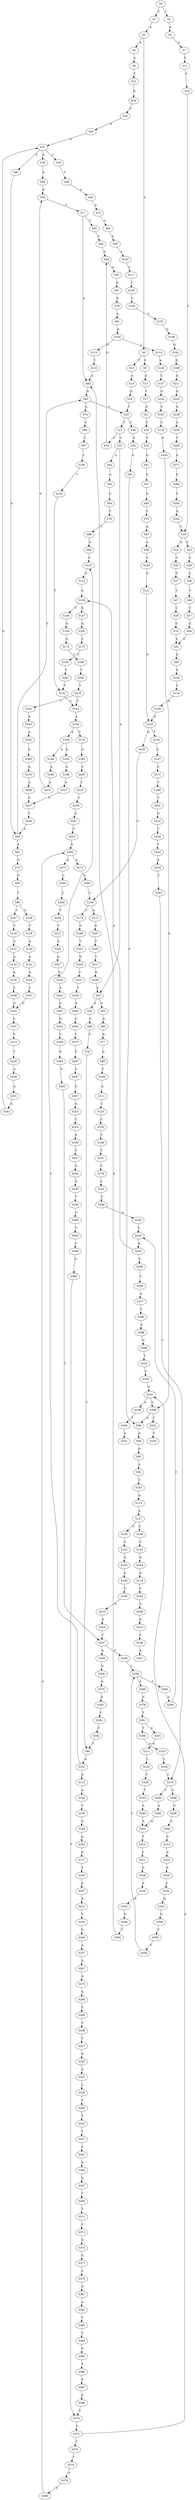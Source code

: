 strict digraph  {
	S0 -> S1 [ label = C ];
	S0 -> S2 [ label = T ];
	S1 -> S3 [ label = A ];
	S2 -> S4 [ label = A ];
	S3 -> S5 [ label = A ];
	S3 -> S6 [ label = G ];
	S4 -> S7 [ label = G ];
	S5 -> S8 [ label = C ];
	S6 -> S9 [ label = C ];
	S6 -> S10 [ label = T ];
	S7 -> S11 [ label = T ];
	S8 -> S12 [ label = T ];
	S9 -> S13 [ label = A ];
	S10 -> S14 [ label = A ];
	S11 -> S15 [ label = A ];
	S12 -> S16 [ label = A ];
	S13 -> S17 [ label = T ];
	S14 -> S18 [ label = G ];
	S15 -> S19 [ label = T ];
	S16 -> S20 [ label = A ];
	S17 -> S21 [ label = G ];
	S18 -> S22 [ label = T ];
	S19 -> S23 [ label = C ];
	S19 -> S24 [ label = A ];
	S20 -> S25 [ label = A ];
	S21 -> S26 [ label = C ];
	S22 -> S27 [ label = T ];
	S22 -> S28 [ label = C ];
	S23 -> S29 [ label = C ];
	S24 -> S30 [ label = C ];
	S25 -> S31 [ label = G ];
	S26 -> S32 [ label = C ];
	S27 -> S33 [ label = G ];
	S27 -> S34 [ label = C ];
	S28 -> S35 [ label = G ];
	S29 -> S36 [ label = C ];
	S30 -> S37 [ label = C ];
	S31 -> S38 [ label = A ];
	S31 -> S39 [ label = C ];
	S31 -> S40 [ label = T ];
	S32 -> S41 [ label = G ];
	S33 -> S42 [ label = G ];
	S33 -> S43 [ label = A ];
	S34 -> S44 [ label = G ];
	S35 -> S45 [ label = G ];
	S36 -> S46 [ label = T ];
	S37 -> S47 [ label = T ];
	S38 -> S48 [ label = A ];
	S39 -> S49 [ label = T ];
	S40 -> S50 [ label = A ];
	S41 -> S51 [ label = C ];
	S42 -> S52 [ label = A ];
	S43 -> S53 [ label = G ];
	S43 -> S54 [ label = A ];
	S44 -> S55 [ label = A ];
	S45 -> S56 [ label = A ];
	S46 -> S57 [ label = C ];
	S47 -> S58 [ label = C ];
	S48 -> S59 [ label = G ];
	S49 -> S60 [ label = A ];
	S50 -> S61 [ label = A ];
	S50 -> S62 [ label = G ];
	S51 -> S63 [ label = G ];
	S52 -> S64 [ label = C ];
	S53 -> S65 [ label = A ];
	S54 -> S66 [ label = C ];
	S55 -> S67 [ label = G ];
	S56 -> S68 [ label = G ];
	S57 -> S69 [ label = C ];
	S58 -> S70 [ label = C ];
	S59 -> S71 [ label = T ];
	S60 -> S72 [ label = A ];
	S61 -> S73 [ label = G ];
	S62 -> S22 [ label = T ];
	S62 -> S74 [ label = G ];
	S63 -> S75 [ label = C ];
	S64 -> S76 [ label = C ];
	S65 -> S77 [ label = A ];
	S66 -> S78 [ label = C ];
	S67 -> S79 [ label = G ];
	S68 -> S80 [ label = G ];
	S69 -> S81 [ label = C ];
	S70 -> S81 [ label = C ];
	S71 -> S82 [ label = T ];
	S71 -> S83 [ label = A ];
	S72 -> S84 [ label = G ];
	S73 -> S85 [ label = G ];
	S74 -> S86 [ label = G ];
	S75 -> S87 [ label = A ];
	S76 -> S88 [ label = T ];
	S77 -> S89 [ label = A ];
	S78 -> S90 [ label = T ];
	S79 -> S91 [ label = A ];
	S80 -> S92 [ label = A ];
	S81 -> S93 [ label = A ];
	S82 -> S94 [ label = C ];
	S83 -> S62 [ label = G ];
	S84 -> S95 [ label = A ];
	S85 -> S96 [ label = T ];
	S86 -> S97 [ label = C ];
	S87 -> S98 [ label = A ];
	S88 -> S99 [ label = A ];
	S89 -> S100 [ label = C ];
	S90 -> S101 [ label = A ];
	S91 -> S102 [ label = A ];
	S92 -> S103 [ label = C ];
	S93 -> S104 [ label = A ];
	S94 -> S44 [ label = G ];
	S95 -> S105 [ label = C ];
	S96 -> S106 [ label = G ];
	S96 -> S107 [ label = C ];
	S97 -> S108 [ label = C ];
	S98 -> S109 [ label = C ];
	S99 -> S110 [ label = C ];
	S100 -> S111 [ label = A ];
	S101 -> S112 [ label = G ];
	S101 -> S110 [ label = C ];
	S102 -> S113 [ label = G ];
	S102 -> S114 [ label = C ];
	S103 -> S115 [ label = G ];
	S104 -> S116 [ label = C ];
	S105 -> S117 [ label = T ];
	S106 -> S118 [ label = T ];
	S107 -> S119 [ label = T ];
	S108 -> S120 [ label = T ];
	S109 -> S121 [ label = A ];
	S110 -> S122 [ label = A ];
	S111 -> S123 [ label = C ];
	S112 -> S124 [ label = A ];
	S113 -> S125 [ label = T ];
	S114 -> S126 [ label = A ];
	S115 -> S127 [ label = A ];
	S116 -> S128 [ label = A ];
	S117 -> S129 [ label = T ];
	S118 -> S130 [ label = A ];
	S119 -> S131 [ label = A ];
	S120 -> S132 [ label = T ];
	S121 -> S133 [ label = G ];
	S122 -> S134 [ label = A ];
	S123 -> S135 [ label = C ];
	S124 -> S136 [ label = T ];
	S125 -> S83 [ label = A ];
	S126 -> S137 [ label = C ];
	S127 -> S138 [ label = C ];
	S127 -> S139 [ label = G ];
	S128 -> S133 [ label = G ];
	S129 -> S140 [ label = C ];
	S130 -> S141 [ label = A ];
	S131 -> S142 [ label = A ];
	S132 -> S143 [ label = C ];
	S133 -> S144 [ label = T ];
	S133 -> S145 [ label = G ];
	S134 -> S146 [ label = T ];
	S134 -> S147 [ label = G ];
	S135 -> S148 [ label = T ];
	S136 -> S149 [ label = G ];
	S137 -> S150 [ label = G ];
	S138 -> S151 [ label = C ];
	S139 -> S152 [ label = C ];
	S140 -> S153 [ label = C ];
	S141 -> S154 [ label = A ];
	S142 -> S155 [ label = A ];
	S143 -> S156 [ label = A ];
	S144 -> S157 [ label = C ];
	S145 -> S158 [ label = C ];
	S146 -> S159 [ label = G ];
	S147 -> S160 [ label = G ];
	S148 -> S161 [ label = T ];
	S149 -> S162 [ label = A ];
	S150 -> S163 [ label = T ];
	S151 -> S164 [ label = G ];
	S152 -> S165 [ label = G ];
	S153 -> S166 [ label = G ];
	S154 -> S167 [ label = C ];
	S155 -> S168 [ label = C ];
	S156 -> S169 [ label = A ];
	S156 -> S170 [ label = T ];
	S157 -> S171 [ label = C ];
	S158 -> S172 [ label = A ];
	S158 -> S173 [ label = C ];
	S159 -> S174 [ label = C ];
	S160 -> S175 [ label = C ];
	S161 -> S176 [ label = T ];
	S162 -> S177 [ label = C ];
	S163 -> S178 [ label = C ];
	S164 -> S179 [ label = A ];
	S165 -> S180 [ label = G ];
	S166 -> S181 [ label = G ];
	S167 -> S182 [ label = G ];
	S168 -> S182 [ label = G ];
	S169 -> S183 [ label = A ];
	S169 -> S184 [ label = G ];
	S170 -> S185 [ label = G ];
	S171 -> S186 [ label = T ];
	S172 -> S187 [ label = G ];
	S173 -> S188 [ label = G ];
	S174 -> S189 [ label = C ];
	S175 -> S190 [ label = C ];
	S176 -> S191 [ label = C ];
	S177 -> S192 [ label = T ];
	S178 -> S193 [ label = G ];
	S179 -> S194 [ label = C ];
	S180 -> S195 [ label = C ];
	S181 -> S196 [ label = G ];
	S182 -> S197 [ label = C ];
	S183 -> S198 [ label = A ];
	S184 -> S199 [ label = A ];
	S185 -> S200 [ label = C ];
	S186 -> S201 [ label = T ];
	S187 -> S202 [ label = T ];
	S188 -> S203 [ label = T ];
	S189 -> S204 [ label = T ];
	S190 -> S205 [ label = T ];
	S191 -> S206 [ label = T ];
	S192 -> S207 [ label = G ];
	S193 -> S208 [ label = G ];
	S194 -> S209 [ label = G ];
	S195 -> S210 [ label = G ];
	S196 -> S211 [ label = G ];
	S197 -> S212 [ label = C ];
	S198 -> S213 [ label = A ];
	S199 -> S214 [ label = A ];
	S200 -> S215 [ label = T ];
	S201 -> S216 [ label = G ];
	S202 -> S217 [ label = T ];
	S203 -> S218 [ label = G ];
	S204 -> S219 [ label = T ];
	S205 -> S132 [ label = T ];
	S206 -> S220 [ label = A ];
	S207 -> S221 [ label = A ];
	S208 -> S222 [ label = T ];
	S208 -> S56 [ label = A ];
	S209 -> S223 [ label = G ];
	S210 -> S224 [ label = G ];
	S211 -> S225 [ label = G ];
	S212 -> S226 [ label = T ];
	S213 -> S227 [ label = G ];
	S214 -> S59 [ label = G ];
	S215 -> S228 [ label = T ];
	S216 -> S229 [ label = T ];
	S217 -> S230 [ label = G ];
	S218 -> S231 [ label = C ];
	S219 -> S143 [ label = C ];
	S219 -> S232 [ label = T ];
	S220 -> S233 [ label = C ];
	S221 -> S234 [ label = T ];
	S222 -> S235 [ label = T ];
	S223 -> S236 [ label = T ];
	S224 -> S237 [ label = T ];
	S225 -> S238 [ label = A ];
	S226 -> S239 [ label = A ];
	S227 -> S240 [ label = T ];
	S228 -> S241 [ label = A ];
	S229 -> S242 [ label = T ];
	S230 -> S43 [ label = A ];
	S231 -> S243 [ label = T ];
	S232 -> S244 [ label = A ];
	S233 -> S245 [ label = A ];
	S234 -> S246 [ label = G ];
	S236 -> S247 [ label = A ];
	S237 -> S248 [ label = T ];
	S237 -> S249 [ label = A ];
	S238 -> S250 [ label = A ];
	S239 -> S251 [ label = A ];
	S240 -> S50 [ label = A ];
	S241 -> S252 [ label = C ];
	S242 -> S253 [ label = A ];
	S243 -> S254 [ label = A ];
	S244 -> S255 [ label = A ];
	S245 -> S256 [ label = T ];
	S245 -> S134 [ label = A ];
	S246 -> S257 [ label = A ];
	S248 -> S258 [ label = C ];
	S249 -> S259 [ label = G ];
	S250 -> S260 [ label = T ];
	S251 -> S261 [ label = A ];
	S252 -> S262 [ label = A ];
	S253 -> S263 [ label = T ];
	S254 -> S264 [ label = C ];
	S255 -> S265 [ label = A ];
	S256 -> S266 [ label = C ];
	S257 -> S267 [ label = G ];
	S258 -> S268 [ label = A ];
	S258 -> S269 [ label = T ];
	S259 -> S270 [ label = A ];
	S260 -> S271 [ label = A ];
	S261 -> S31 [ label = G ];
	S262 -> S272 [ label = G ];
	S262 -> S273 [ label = A ];
	S263 -> S274 [ label = T ];
	S264 -> S275 [ label = T ];
	S265 -> S276 [ label = A ];
	S266 -> S277 [ label = A ];
	S267 -> S278 [ label = G ];
	S268 -> S279 [ label = G ];
	S269 -> S280 [ label = A ];
	S270 -> S281 [ label = A ];
	S271 -> S282 [ label = G ];
	S272 -> S283 [ label = G ];
	S273 -> S284 [ label = C ];
	S274 -> S285 [ label = T ];
	S274 -> S286 [ label = C ];
	S275 -> S287 [ label = C ];
	S276 -> S288 [ label = A ];
	S277 -> S289 [ label = T ];
	S278 -> S290 [ label = G ];
	S279 -> S291 [ label = T ];
	S280 -> S233 [ label = C ];
	S281 -> S292 [ label = C ];
	S282 -> S293 [ label = T ];
	S283 -> S158 [ label = C ];
	S284 -> S294 [ label = C ];
	S285 -> S295 [ label = A ];
	S286 -> S296 [ label = G ];
	S287 -> S297 [ label = C ];
	S288 -> S227 [ label = G ];
	S289 -> S298 [ label = C ];
	S290 -> S299 [ label = T ];
	S291 -> S300 [ label = T ];
	S291 -> S301 [ label = C ];
	S292 -> S302 [ label = C ];
	S293 -> S303 [ label = A ];
	S294 -> S304 [ label = T ];
	S295 -> S305 [ label = A ];
	S296 -> S306 [ label = G ];
	S297 -> S307 [ label = G ];
	S298 -> S308 [ label = G ];
	S299 -> S309 [ label = C ];
	S300 -> S310 [ label = A ];
	S301 -> S311 [ label = A ];
	S302 -> S90 [ label = T ];
	S303 -> S19 [ label = T ];
	S304 -> S312 [ label = T ];
	S305 -> S313 [ label = T ];
	S306 -> S314 [ label = G ];
	S307 -> S315 [ label = G ];
	S308 -> S316 [ label = T ];
	S309 -> S317 [ label = T ];
	S310 -> S318 [ label = T ];
	S311 -> S319 [ label = T ];
	S312 -> S320 [ label = A ];
	S313 -> S321 [ label = C ];
	S314 -> S322 [ label = A ];
	S315 -> S323 [ label = T ];
	S316 -> S324 [ label = C ];
	S317 -> S325 [ label = G ];
	S318 -> S274 [ label = T ];
	S319 -> S326 [ label = T ];
	S320 -> S327 [ label = G ];
	S321 -> S328 [ label = G ];
	S322 -> S329 [ label = A ];
	S323 -> S330 [ label = A ];
	S324 -> S331 [ label = G ];
	S325 -> S332 [ label = A ];
	S326 -> S333 [ label = T ];
	S327 -> S334 [ label = G ];
	S328 -> S335 [ label = A ];
	S329 -> S336 [ label = C ];
	S330 -> S337 [ label = C ];
	S331 -> S208 [ label = G ];
	S331 -> S338 [ label = A ];
	S332 -> S339 [ label = C ];
	S333 -> S340 [ label = A ];
	S334 -> S341 [ label = A ];
	S335 -> S342 [ label = A ];
	S336 -> S343 [ label = G ];
	S337 -> S344 [ label = G ];
	S338 -> S345 [ label = T ];
	S339 -> S346 [ label = T ];
	S340 -> S305 [ label = A ];
	S341 -> S347 [ label = G ];
	S342 -> S348 [ label = G ];
	S343 -> S349 [ label = G ];
	S344 -> S350 [ label = G ];
	S345 -> S351 [ label = A ];
	S346 -> S352 [ label = T ];
	S347 -> S353 [ label = G ];
	S348 -> S354 [ label = T ];
	S349 -> S355 [ label = T ];
	S350 -> S356 [ label = T ];
	S352 -> S357 [ label = T ];
	S353 -> S358 [ label = C ];
	S354 -> S83 [ label = A ];
	S355 -> S359 [ label = T ];
	S356 -> S360 [ label = G ];
	S357 -> S361 [ label = C ];
	S358 -> S362 [ label = G ];
	S359 -> S258 [ label = C ];
	S360 -> S363 [ label = T ];
	S361 -> S364 [ label = A ];
	S362 -> S365 [ label = G ];
	S363 -> S366 [ label = C ];
	S364 -> S367 [ label = A ];
	S365 -> S237 [ label = T ];
	S366 -> S368 [ label = G ];
	S367 -> S369 [ label = T ];
	S368 -> S370 [ label = T ];
	S369 -> S371 [ label = T ];
	S370 -> S372 [ label = C ];
	S371 -> S373 [ label = C ];
	S372 -> S374 [ label = T ];
	S372 -> S331 [ label = G ];
	S373 -> S375 [ label = G ];
	S374 -> S376 [ label = T ];
	S375 -> S377 [ label = C ];
	S376 -> S378 [ label = A ];
	S377 -> S379 [ label = C ];
	S378 -> S380 [ label = C ];
	S379 -> S381 [ label = G ];
	S380 -> S262 [ label = A ];
	S381 -> S382 [ label = A ];
	S382 -> S383 [ label = T ];
	S383 -> S384 [ label = T ];
	S384 -> S385 [ label = G ];
	S385 -> S386 [ label = T ];
	S386 -> S387 [ label = C ];
	S387 -> S388 [ label = G ];
	S388 -> S370 [ label = T ];
}
